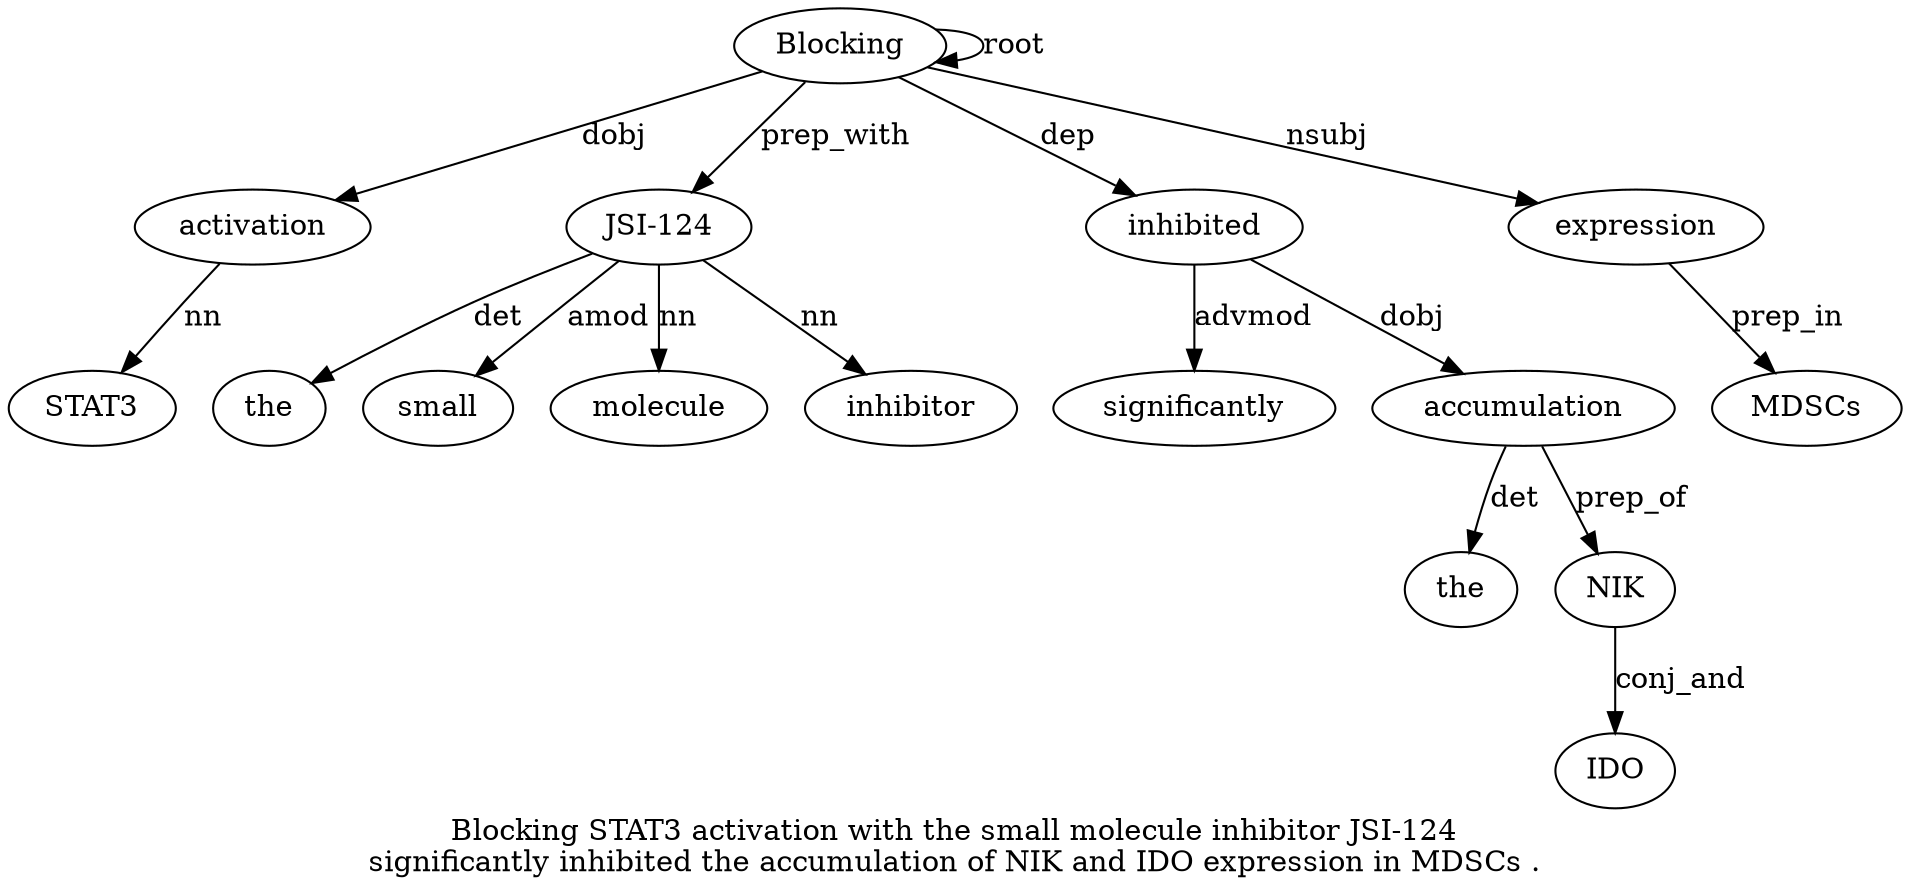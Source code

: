 digraph "Blocking STAT3 activation with the small molecule inhibitor JSI-124 significantly inhibited the accumulation of NIK and IDO expression in MDSCs ." {
label="Blocking STAT3 activation with the small molecule inhibitor JSI-124
significantly inhibited the accumulation of NIK and IDO expression in MDSCs .";
Blocking1 [style=filled, fillcolor=white, label=Blocking];
Blocking1 -> Blocking1  [label=root];
activation3 [style=filled, fillcolor=white, label=activation];
STAT32 [style=filled, fillcolor=white, label=STAT3];
activation3 -> STAT32  [label=nn];
Blocking1 -> activation3  [label=dobj];
"JSI-1249" [style=filled, fillcolor=white, label="JSI-124"];
the5 [style=filled, fillcolor=white, label=the];
"JSI-1249" -> the5  [label=det];
small6 [style=filled, fillcolor=white, label=small];
"JSI-1249" -> small6  [label=amod];
molecule7 [style=filled, fillcolor=white, label=molecule];
"JSI-1249" -> molecule7  [label=nn];
inhibitor8 [style=filled, fillcolor=white, label=inhibitor];
"JSI-1249" -> inhibitor8  [label=nn];
Blocking1 -> "JSI-1249"  [label=prep_with];
inhibited11 [style=filled, fillcolor=white, label=inhibited];
significantly10 [style=filled, fillcolor=white, label=significantly];
inhibited11 -> significantly10  [label=advmod];
Blocking1 -> inhibited11  [label=dep];
accumulation13 [style=filled, fillcolor=white, label=accumulation];
the12 [style=filled, fillcolor=white, label=the];
accumulation13 -> the12  [label=det];
inhibited11 -> accumulation13  [label=dobj];
NIK15 [style=filled, fillcolor=white, label=NIK];
accumulation13 -> NIK15  [label=prep_of];
IDO17 [style=filled, fillcolor=white, label=IDO];
NIK15 -> IDO17  [label=conj_and];
expression18 [style=filled, fillcolor=white, label=expression];
Blocking1 -> expression18  [label=nsubj];
MDSCs20 [style=filled, fillcolor=white, label=MDSCs];
expression18 -> MDSCs20  [label=prep_in];
}
